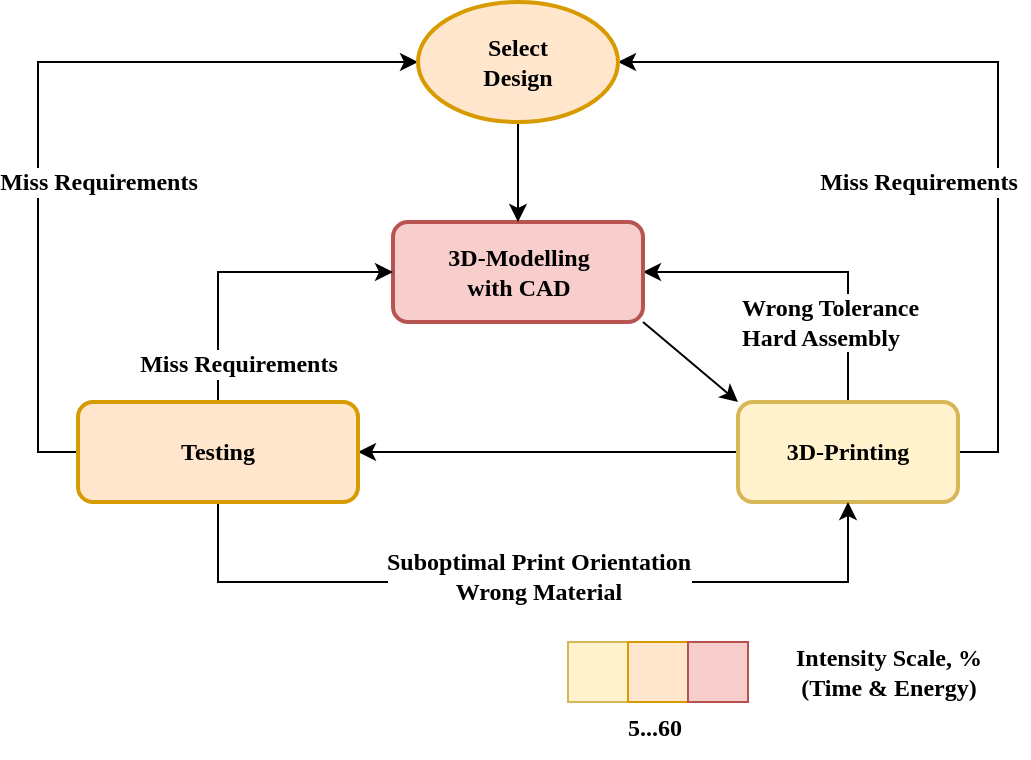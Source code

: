 <mxfile version="22.1.11" type="device">
  <diagram name="Page-1" id="G1E-o2sUnaRfctfOdFAP">
    <mxGraphModel dx="1366" dy="766" grid="1" gridSize="10" guides="1" tooltips="1" connect="1" arrows="1" fold="1" page="1" pageScale="1" pageWidth="850" pageHeight="1100" math="0" shadow="0">
      <root>
        <mxCell id="0" />
        <mxCell id="1" parent="0" />
        <mxCell id="QaKVlhrQLgwFmd9rYQSE-12" style="edgeStyle=orthogonalEdgeStyle;rounded=0;orthogonalLoop=1;jettySize=auto;html=1;exitX=0.5;exitY=0;exitDx=0;exitDy=0;entryX=1;entryY=0.5;entryDx=0;entryDy=0;" edge="1" parent="1" source="nMN-DpjDkvB5x4g8xDvF-4" target="nMN-DpjDkvB5x4g8xDvF-5">
          <mxGeometry relative="1" as="geometry" />
        </mxCell>
        <mxCell id="QaKVlhrQLgwFmd9rYQSE-13" value="&lt;div style=&quot;font-size: 12px;&quot;&gt;&lt;font style=&quot;font-size: 12px;&quot;&gt;&lt;b&gt;&lt;font style=&quot;font-size: 12px;&quot; face=&quot;Verdana&quot;&gt;Wrong Tolerance&lt;/font&gt;&lt;/b&gt;&lt;br&gt;&lt;b&gt;&lt;font style=&quot;font-size: 12px;&quot; face=&quot;Verdana&quot;&gt;Hard Assembly&lt;/font&gt;&lt;/b&gt;&lt;br&gt;&lt;/font&gt;&lt;/div&gt;" style="edgeLabel;html=1;align=left;verticalAlign=middle;resizable=0;points=[];" vertex="1" connectable="0" parent="QaKVlhrQLgwFmd9rYQSE-12">
          <mxGeometry x="0.053" y="3" relative="1" as="geometry">
            <mxPoint x="-32" y="22" as="offset" />
          </mxGeometry>
        </mxCell>
        <mxCell id="QaKVlhrQLgwFmd9rYQSE-14" style="edgeStyle=orthogonalEdgeStyle;rounded=0;orthogonalLoop=1;jettySize=auto;html=1;exitX=0;exitY=0.5;exitDx=0;exitDy=0;" edge="1" parent="1" source="nMN-DpjDkvB5x4g8xDvF-4" target="QaKVlhrQLgwFmd9rYQSE-1">
          <mxGeometry relative="1" as="geometry" />
        </mxCell>
        <mxCell id="QaKVlhrQLgwFmd9rYQSE-21" style="edgeStyle=orthogonalEdgeStyle;rounded=0;orthogonalLoop=1;jettySize=auto;html=1;exitX=1;exitY=0.5;exitDx=0;exitDy=0;entryX=1;entryY=0.5;entryDx=0;entryDy=0;" edge="1" parent="1" source="nMN-DpjDkvB5x4g8xDvF-4" target="QaKVlhrQLgwFmd9rYQSE-9">
          <mxGeometry relative="1" as="geometry" />
        </mxCell>
        <mxCell id="QaKVlhrQLgwFmd9rYQSE-23" value="&lt;font size=&quot;1&quot; face=&quot;Verdana&quot;&gt;&lt;b style=&quot;font-size: 12px;&quot;&gt;Miss Requirements&lt;/b&gt;&lt;/font&gt;" style="edgeLabel;html=1;align=center;verticalAlign=middle;resizable=0;points=[];" vertex="1" connectable="0" parent="QaKVlhrQLgwFmd9rYQSE-21">
          <mxGeometry x="-0.131" y="-1" relative="1" as="geometry">
            <mxPoint x="-41" y="21" as="offset" />
          </mxGeometry>
        </mxCell>
        <mxCell id="nMN-DpjDkvB5x4g8xDvF-4" value="3D-Printing" style="rounded=1;whiteSpace=wrap;html=1;fillColor=#fff2cc;strokeColor=#d6b656;strokeWidth=2;fontFamily=Verdana;fontStyle=1" parent="1" vertex="1">
          <mxGeometry x="510" y="290" width="110" height="50" as="geometry" />
        </mxCell>
        <mxCell id="QaKVlhrQLgwFmd9rYQSE-11" style="rounded=0;orthogonalLoop=1;jettySize=auto;html=1;exitX=1;exitY=1;exitDx=0;exitDy=0;entryX=0;entryY=0;entryDx=0;entryDy=0;" edge="1" parent="1" source="nMN-DpjDkvB5x4g8xDvF-5" target="nMN-DpjDkvB5x4g8xDvF-4">
          <mxGeometry relative="1" as="geometry" />
        </mxCell>
        <mxCell id="nMN-DpjDkvB5x4g8xDvF-5" value="3D-Modelling&lt;br&gt; with CAD" style="rounded=1;whiteSpace=wrap;html=1;fillColor=#f8cecc;strokeColor=#b85450;strokeWidth=2;fontFamily=Verdana;fontStyle=1" parent="1" vertex="1">
          <mxGeometry x="337.5" y="200" width="125" height="50" as="geometry" />
        </mxCell>
        <mxCell id="QaKVlhrQLgwFmd9rYQSE-15" style="edgeStyle=orthogonalEdgeStyle;rounded=0;orthogonalLoop=1;jettySize=auto;html=1;exitX=0.5;exitY=0;exitDx=0;exitDy=0;entryX=0;entryY=0.5;entryDx=0;entryDy=0;" edge="1" parent="1" source="QaKVlhrQLgwFmd9rYQSE-1" target="nMN-DpjDkvB5x4g8xDvF-5">
          <mxGeometry relative="1" as="geometry" />
        </mxCell>
        <mxCell id="QaKVlhrQLgwFmd9rYQSE-16" value="&lt;font size=&quot;1&quot; face=&quot;Verdana&quot;&gt;&lt;b style=&quot;font-size: 12px;&quot;&gt;Miss Requirements&lt;/b&gt;&lt;/font&gt;" style="edgeLabel;html=1;align=center;verticalAlign=middle;resizable=0;points=[];" vertex="1" connectable="0" parent="QaKVlhrQLgwFmd9rYQSE-15">
          <mxGeometry x="-0.363" y="-1" relative="1" as="geometry">
            <mxPoint x="9" y="29" as="offset" />
          </mxGeometry>
        </mxCell>
        <mxCell id="QaKVlhrQLgwFmd9rYQSE-17" style="edgeStyle=orthogonalEdgeStyle;rounded=0;orthogonalLoop=1;jettySize=auto;html=1;exitX=0.5;exitY=1;exitDx=0;exitDy=0;entryX=0.5;entryY=1;entryDx=0;entryDy=0;" edge="1" parent="1" source="QaKVlhrQLgwFmd9rYQSE-1" target="nMN-DpjDkvB5x4g8xDvF-4">
          <mxGeometry relative="1" as="geometry">
            <Array as="points">
              <mxPoint x="250" y="380" />
              <mxPoint x="565" y="380" />
            </Array>
          </mxGeometry>
        </mxCell>
        <mxCell id="QaKVlhrQLgwFmd9rYQSE-18" value="&lt;div&gt;&lt;b&gt;&lt;span style=&quot;font-size: 12px;&quot;&gt;&lt;font style=&quot;font-size: 12px;&quot; face=&quot;Verdana&quot;&gt;Suboptimal Print Orientation&lt;br&gt;Wrong Material&lt;/font&gt;&lt;/span&gt;&lt;br&gt;&lt;/b&gt;&lt;/div&gt;" style="edgeLabel;html=1;align=center;verticalAlign=middle;resizable=0;points=[];" vertex="1" connectable="0" parent="QaKVlhrQLgwFmd9rYQSE-17">
          <mxGeometry x="-0.008" y="3" relative="1" as="geometry">
            <mxPoint x="4" as="offset" />
          </mxGeometry>
        </mxCell>
        <mxCell id="QaKVlhrQLgwFmd9rYQSE-19" style="edgeStyle=orthogonalEdgeStyle;rounded=0;orthogonalLoop=1;jettySize=auto;html=1;exitX=0;exitY=0.5;exitDx=0;exitDy=0;entryX=0;entryY=0.5;entryDx=0;entryDy=0;" edge="1" parent="1" source="QaKVlhrQLgwFmd9rYQSE-1" target="QaKVlhrQLgwFmd9rYQSE-9">
          <mxGeometry relative="1" as="geometry" />
        </mxCell>
        <mxCell id="QaKVlhrQLgwFmd9rYQSE-20" value="&lt;font size=&quot;1&quot; face=&quot;Verdana&quot;&gt;&lt;b style=&quot;font-size: 12px;&quot;&gt;Miss Requirements&lt;/b&gt;&lt;/font&gt;" style="edgeLabel;html=1;align=center;verticalAlign=middle;resizable=0;points=[];" vertex="1" connectable="0" parent="QaKVlhrQLgwFmd9rYQSE-19">
          <mxGeometry x="-0.239" y="2" relative="1" as="geometry">
            <mxPoint x="32" y="-1" as="offset" />
          </mxGeometry>
        </mxCell>
        <mxCell id="QaKVlhrQLgwFmd9rYQSE-1" value="Testing" style="rounded=1;whiteSpace=wrap;html=1;fillColor=#ffe6cc;strokeColor=#d79b00;strokeWidth=2;fontFamily=Verdana;fontStyle=1" vertex="1" parent="1">
          <mxGeometry x="180" y="290" width="140" height="50" as="geometry" />
        </mxCell>
        <mxCell id="QaKVlhrQLgwFmd9rYQSE-10" style="edgeStyle=orthogonalEdgeStyle;rounded=0;orthogonalLoop=1;jettySize=auto;html=1;exitX=0.5;exitY=1;exitDx=0;exitDy=0;entryX=0.5;entryY=0;entryDx=0;entryDy=0;" edge="1" parent="1" source="QaKVlhrQLgwFmd9rYQSE-9" target="nMN-DpjDkvB5x4g8xDvF-5">
          <mxGeometry relative="1" as="geometry" />
        </mxCell>
        <mxCell id="QaKVlhrQLgwFmd9rYQSE-9" value="&lt;font face=&quot;Verdana&quot;&gt;&lt;b&gt;Select&lt;br&gt;Design&lt;br&gt;&lt;/b&gt;&lt;/font&gt;" style="ellipse;whiteSpace=wrap;html=1;fillColor=#ffe6cc;strokeColor=#d79b00;strokeWidth=2;" vertex="1" parent="1">
          <mxGeometry x="350" y="90" width="100" height="60" as="geometry" />
        </mxCell>
        <mxCell id="QaKVlhrQLgwFmd9rYQSE-29" value="" style="group" vertex="1" connectable="0" parent="1">
          <mxGeometry x="425" y="400" width="230" height="68" as="geometry" />
        </mxCell>
        <mxCell id="QaKVlhrQLgwFmd9rYQSE-24" value="" style="whiteSpace=wrap;html=1;aspect=fixed;fillColor=#fff2cc;strokeColor=#d6b656;" vertex="1" parent="QaKVlhrQLgwFmd9rYQSE-29">
          <mxGeometry y="10" width="30" height="30" as="geometry" />
        </mxCell>
        <mxCell id="QaKVlhrQLgwFmd9rYQSE-25" value="" style="whiteSpace=wrap;html=1;aspect=fixed;fillColor=#ffe6cc;strokeColor=#d79b00;" vertex="1" parent="QaKVlhrQLgwFmd9rYQSE-29">
          <mxGeometry x="30" y="10" width="30" height="30" as="geometry" />
        </mxCell>
        <mxCell id="QaKVlhrQLgwFmd9rYQSE-26" value="" style="whiteSpace=wrap;html=1;aspect=fixed;fillColor=#f8cecc;strokeColor=#b85450;" vertex="1" parent="QaKVlhrQLgwFmd9rYQSE-29">
          <mxGeometry x="60" y="10" width="30" height="30" as="geometry" />
        </mxCell>
        <mxCell id="QaKVlhrQLgwFmd9rYQSE-27" value="&lt;b&gt;&lt;font face=&quot;Verdana&quot;&gt;5...60&lt;/font&gt;&lt;/b&gt;" style="text;html=1;align=center;verticalAlign=middle;resizable=0;points=[];autosize=1;strokeColor=none;fillColor=none;" vertex="1" parent="QaKVlhrQLgwFmd9rYQSE-29">
          <mxGeometry x="12.5" y="38" width="60" height="30" as="geometry" />
        </mxCell>
        <mxCell id="QaKVlhrQLgwFmd9rYQSE-28" value="&lt;font face=&quot;Verdana&quot;&gt;&lt;b&gt;Intensity Scale, %&lt;br&gt;(Time &amp;amp; Energy)&lt;br&gt;&lt;/b&gt;&lt;/font&gt;" style="text;html=1;align=center;verticalAlign=middle;resizable=0;points=[];autosize=1;strokeColor=none;fillColor=none;" vertex="1" parent="QaKVlhrQLgwFmd9rYQSE-29">
          <mxGeometry x="90" width="140" height="50" as="geometry" />
        </mxCell>
      </root>
    </mxGraphModel>
  </diagram>
</mxfile>
